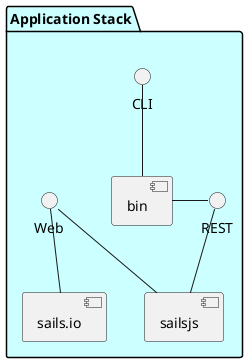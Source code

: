 @startuml


package "Application Stack" #ccffff {
    interface CLI
    interface Web
    interface REST
    component sailsjs
    component sails.io
    component bin
}
CLI -- bin
Web -- sailsjs
REST -- sailsjs
bin - REST

Web -- sails.io
@enduml
